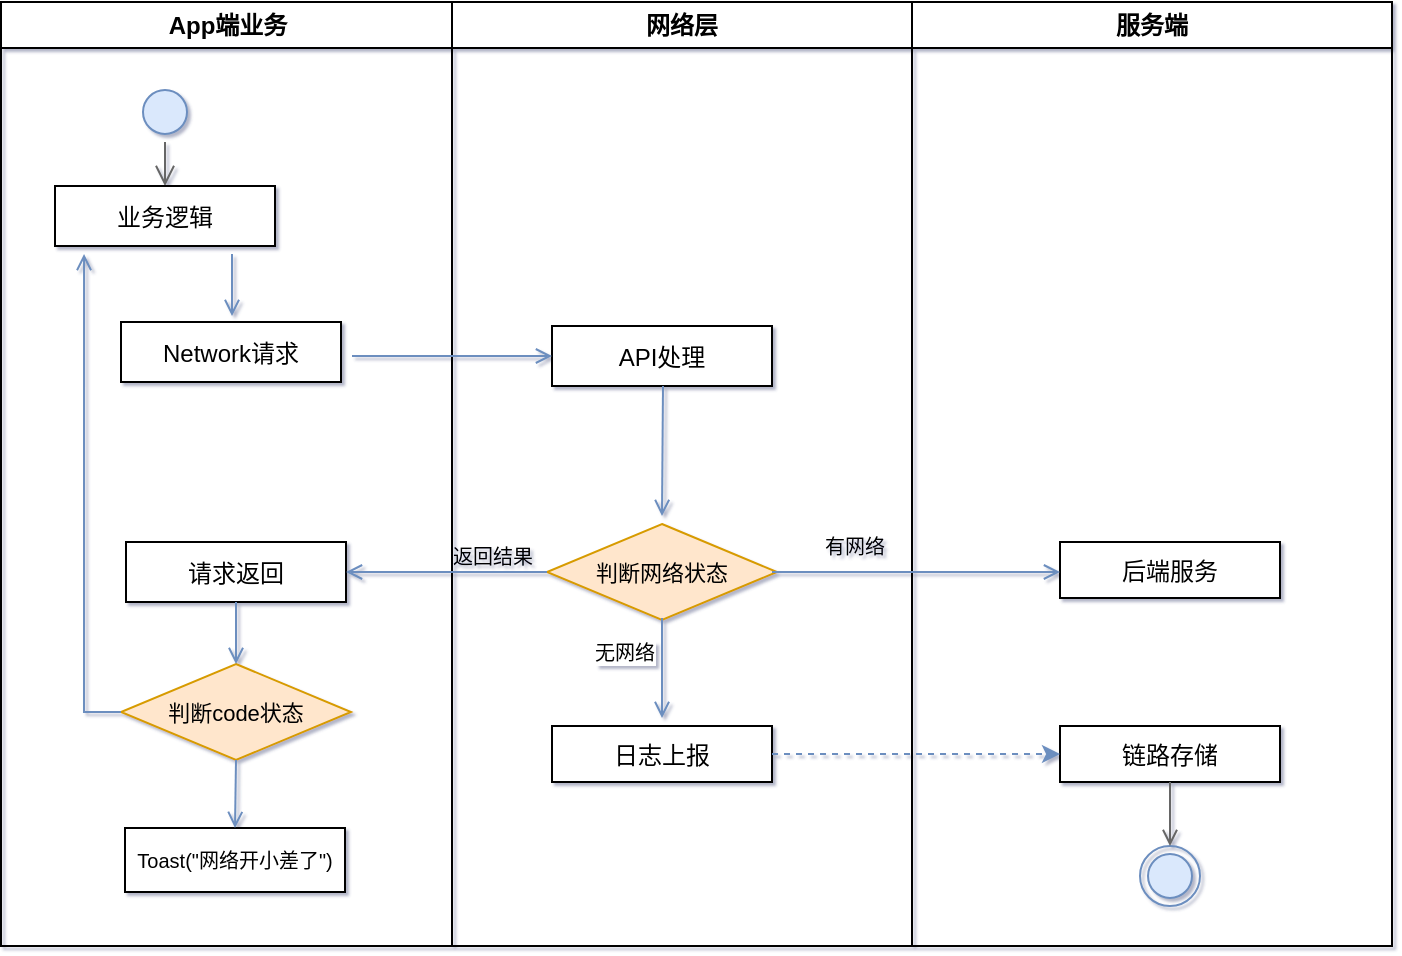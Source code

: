 <mxfile version="12.4.3" type="github" pages="1"><diagram name="Page-1" id="e7e014a7-5840-1c2e-5031-d8a46d1fe8dd"><mxGraphModel dx="1268" dy="711" grid="0" gridSize="10" guides="1" tooltips="1" connect="1" arrows="1" fold="1" page="1" pageScale="1" pageWidth="1169" pageHeight="826" background="#ffffff" math="0" shadow="1"><root><mxCell id="0"/><mxCell id="1" parent="0"/><mxCell id="2" value="App端业务" style="swimlane;whiteSpace=wrap" parent="1" vertex="1"><mxGeometry x="164.5" y="128" width="225.5" height="472" as="geometry"/></mxCell><mxCell id="5" value="" style="ellipse;shape=startState;fillColor=#dae8fc;strokeColor=#6c8ebf;" parent="2" vertex="1"><mxGeometry x="67" y="40" width="30" height="30" as="geometry"/></mxCell><mxCell id="6" value="" style="edgeStyle=elbowEdgeStyle;elbow=horizontal;verticalAlign=bottom;endArrow=open;endSize=8;strokeColor=#666666;endFill=1;rounded=0;fillColor=#f5f5f5;" parent="2" source="5" target="7" edge="1"><mxGeometry x="67" y="40" as="geometry"><mxPoint x="82" y="110" as="targetPoint"/></mxGeometry></mxCell><mxCell id="7" value="业务逻辑" style="" parent="2" vertex="1"><mxGeometry x="27" y="92" width="110" height="30" as="geometry"/></mxCell><mxCell id="9" value="" style="endArrow=open;strokeColor=#6c8ebf;endFill=1;rounded=0;fillColor=#dae8fc;" parent="2" edge="1"><mxGeometry relative="1" as="geometry"><mxPoint x="115.5" y="126" as="sourcePoint"/><mxPoint x="115.5" y="157" as="targetPoint"/></mxGeometry></mxCell><mxCell id="UIwXBxlYRaVUoDu4HK-I-39" value="Network请求" style="" vertex="1" parent="2"><mxGeometry x="60" y="160" width="110" height="30" as="geometry"/></mxCell><mxCell id="16" value="请求返回" style="" parent="2" vertex="1"><mxGeometry x="62.5" y="270" width="110" height="30" as="geometry"/></mxCell><mxCell id="UIwXBxlYRaVUoDu4HK-I-40" value="判断code状态" style="rhombus;fillColor=#ffe6cc;strokeColor=#d79b00;fontSize=11;" vertex="1" parent="2"><mxGeometry x="60" y="331" width="115" height="48" as="geometry"/></mxCell><mxCell id="20" value="" style="endArrow=open;strokeColor=#6c8ebf;endFill=1;rounded=0;entryX=0.132;entryY=1.133;entryDx=0;entryDy=0;entryPerimeter=0;fillColor=#dae8fc;exitX=0;exitY=0.5;exitDx=0;exitDy=0;" parent="2" source="UIwXBxlYRaVUoDu4HK-I-40" target="7" edge="1"><mxGeometry relative="1" as="geometry"><mxPoint x="56.5" y="310" as="sourcePoint"/><mxPoint x="35.5" y="371" as="targetPoint"/><Array as="points"><mxPoint x="41.5" y="355"/></Array></mxGeometry></mxCell><mxCell id="8" value="Toast(&quot;网络开小差了&quot;)" style="fontSize=10;" parent="2" vertex="1"><mxGeometry x="62" y="413" width="110" height="32" as="geometry"/></mxCell><mxCell id="UIwXBxlYRaVUoDu4HK-I-41" value="" style="endArrow=open;strokeColor=#6c8ebf;endFill=1;rounded=0;fillColor=#dae8fc;exitX=0.5;exitY=1;exitDx=0;exitDy=0;" edge="1" parent="2" source="16" target="UIwXBxlYRaVUoDu4HK-I-40"><mxGeometry relative="1" as="geometry"><mxPoint x="125.5" y="136" as="sourcePoint"/><mxPoint x="125.5" y="167" as="targetPoint"/></mxGeometry></mxCell><mxCell id="UIwXBxlYRaVUoDu4HK-I-42" value="" style="endArrow=open;strokeColor=#6c8ebf;endFill=1;rounded=0;fillColor=#dae8fc;exitX=0.5;exitY=1;exitDx=0;exitDy=0;entryX=0.5;entryY=0;entryDx=0;entryDy=0;" edge="1" parent="2" source="UIwXBxlYRaVUoDu4HK-I-40" target="8"><mxGeometry relative="1" as="geometry"><mxPoint x="135.5" y="146" as="sourcePoint"/><mxPoint x="114.5" y="411" as="targetPoint"/></mxGeometry></mxCell><mxCell id="3" value="网络层" style="swimlane;whiteSpace=wrap" parent="1" vertex="1"><mxGeometry x="390" y="128" width="230" height="472" as="geometry"/></mxCell><mxCell id="15" value="API处理" style="" parent="3" vertex="1"><mxGeometry x="50" y="162" width="110" height="30" as="geometry"/></mxCell><mxCell id="17" value="" style="endArrow=open;strokeColor=#6c8ebf;endFill=1;rounded=0;fillColor=#dae8fc;" parent="3" edge="1"><mxGeometry relative="1" as="geometry"><mxPoint x="105.5" y="192" as="sourcePoint"/><mxPoint x="105" y="257" as="targetPoint"/></mxGeometry></mxCell><mxCell id="18" value="日志上报" style="" parent="3" vertex="1"><mxGeometry x="50" y="362" width="110" height="28" as="geometry"/></mxCell><mxCell id="EBCzvd2LmXdVVISyi6I2-41" value="判断网络状态" style="rhombus;fillColor=#ffe6cc;strokeColor=#d79b00;fontSize=11;" parent="3" vertex="1"><mxGeometry x="47.5" y="261" width="115" height="48" as="geometry"/></mxCell><mxCell id="EBCzvd2LmXdVVISyi6I2-43" value="有网络" style="text;html=1;align=center;verticalAlign=middle;resizable=0;points=[];;autosize=1;fontSize=10;fontStyle=0" parent="3" vertex="1"><mxGeometry x="181" y="264" width="40" height="16" as="geometry"/></mxCell><mxCell id="EBCzvd2LmXdVVISyi6I2-42" value="" style="endArrow=open;strokeColor=#6c8ebf;endFill=1;rounded=0;fillColor=#dae8fc;" parent="3" edge="1"><mxGeometry relative="1" as="geometry"><mxPoint x="105" y="308" as="sourcePoint"/><mxPoint x="105" y="358" as="targetPoint"/></mxGeometry></mxCell><mxCell id="EBCzvd2LmXdVVISyi6I2-44" value="无网络" style="text;html=1;align=center;verticalAlign=middle;resizable=0;points=[];;labelBackgroundColor=#ffffff;fontSize=10;" parent="EBCzvd2LmXdVVISyi6I2-42" vertex="1" connectable="0"><mxGeometry x="-0.091" y="2" relative="1" as="geometry"><mxPoint x="-21" y="-6" as="offset"/></mxGeometry></mxCell><mxCell id="EBCzvd2LmXdVVISyi6I2-52" value="返回结果" style="text;html=1;align=center;verticalAlign=middle;resizable=0;points=[];;autosize=1;fontSize=10;" parent="3" vertex="1"><mxGeometry x="-10" y="267" width="60" height="20" as="geometry"/></mxCell><mxCell id="4" value="服务端" style="swimlane;whiteSpace=wrap" parent="1" vertex="1"><mxGeometry x="620" y="128" width="240" height="472" as="geometry"/></mxCell><mxCell id="33" value="链路存储" style="" parent="4" vertex="1"><mxGeometry x="74" y="362" width="110" height="28" as="geometry"/></mxCell><mxCell id="38" value="" style="ellipse;shape=endState;fillColor=#dae8fc;strokeColor=#6c8ebf;" parent="4" vertex="1"><mxGeometry x="114" y="422" width="30" height="30" as="geometry"/></mxCell><mxCell id="39" value="" style="endArrow=open;strokeColor=#666666;endFill=1;rounded=0;fillColor=#f5f5f5;" parent="4" source="33" target="38" edge="1"><mxGeometry relative="1" as="geometry"/></mxCell><mxCell id="EBCzvd2LmXdVVISyi6I2-58" value="后端服务" style="" parent="4" vertex="1"><mxGeometry x="74" y="270" width="110" height="28" as="geometry"/></mxCell><mxCell id="EBCzvd2LmXdVVISyi6I2-59" value="" style="edgeStyle=elbowEdgeStyle;elbow=horizontal;strokeColor=#6c8ebf;endArrow=open;endFill=1;rounded=0;entryX=0;entryY=0.5;entryDx=0;entryDy=0;fillColor=#dae8fc;" parent="4" edge="1"><mxGeometry width="100" height="100" relative="1" as="geometry"><mxPoint x="-70" y="285" as="sourcePoint"/><mxPoint x="74" y="285" as="targetPoint"/><Array as="points"><mxPoint x="-38" y="227"/><mxPoint x="-5" y="237"/><mxPoint x="33" y="233"/><mxPoint x="-60" y="287"/><mxPoint x="-30" y="289.5"/><mxPoint x="30.5" y="249.5"/><mxPoint x="-215.5" y="357.5"/></Array></mxGeometry></mxCell><mxCell id="12" value="" style="edgeStyle=elbowEdgeStyle;elbow=horizontal;strokeColor=#6c8ebf;endArrow=open;endFill=1;rounded=0;entryX=0;entryY=0.5;entryDx=0;entryDy=0;fillColor=#dae8fc;" parent="1" target="15" edge="1"><mxGeometry width="100" height="100" relative="1" as="geometry"><mxPoint x="340" y="305" as="sourcePoint"/><mxPoint x="424.5" y="318" as="targetPoint"/><Array as="points"><mxPoint x="380" y="310"/><mxPoint x="440.5" y="270"/><mxPoint x="194.5" y="378"/></Array></mxGeometry></mxCell><mxCell id="32" value="" style="endArrow=classic;strokeColor=#6c8ebf;endFill=1;rounded=0;dashed=1;entryX=0;entryY=0.5;entryDx=0;entryDy=0;fillColor=#dae8fc;" parent="1" source="18" target="33" edge="1"><mxGeometry relative="1" as="geometry"><mxPoint x="594.345" y="628" as="targetPoint"/></mxGeometry></mxCell><mxCell id="19" value="" style="endArrow=open;strokeColor=#6c8ebf;endFill=1;rounded=0;fillColor=#dae8fc;exitX=0;exitY=0.5;exitDx=0;exitDy=0;entryX=1;entryY=0.5;entryDx=0;entryDy=0;" parent="1" source="EBCzvd2LmXdVVISyi6I2-41" target="16" edge="1"><mxGeometry relative="1" as="geometry"><mxPoint x="168" y="492" as="targetPoint"/></mxGeometry></mxCell></root></mxGraphModel></diagram></mxfile>